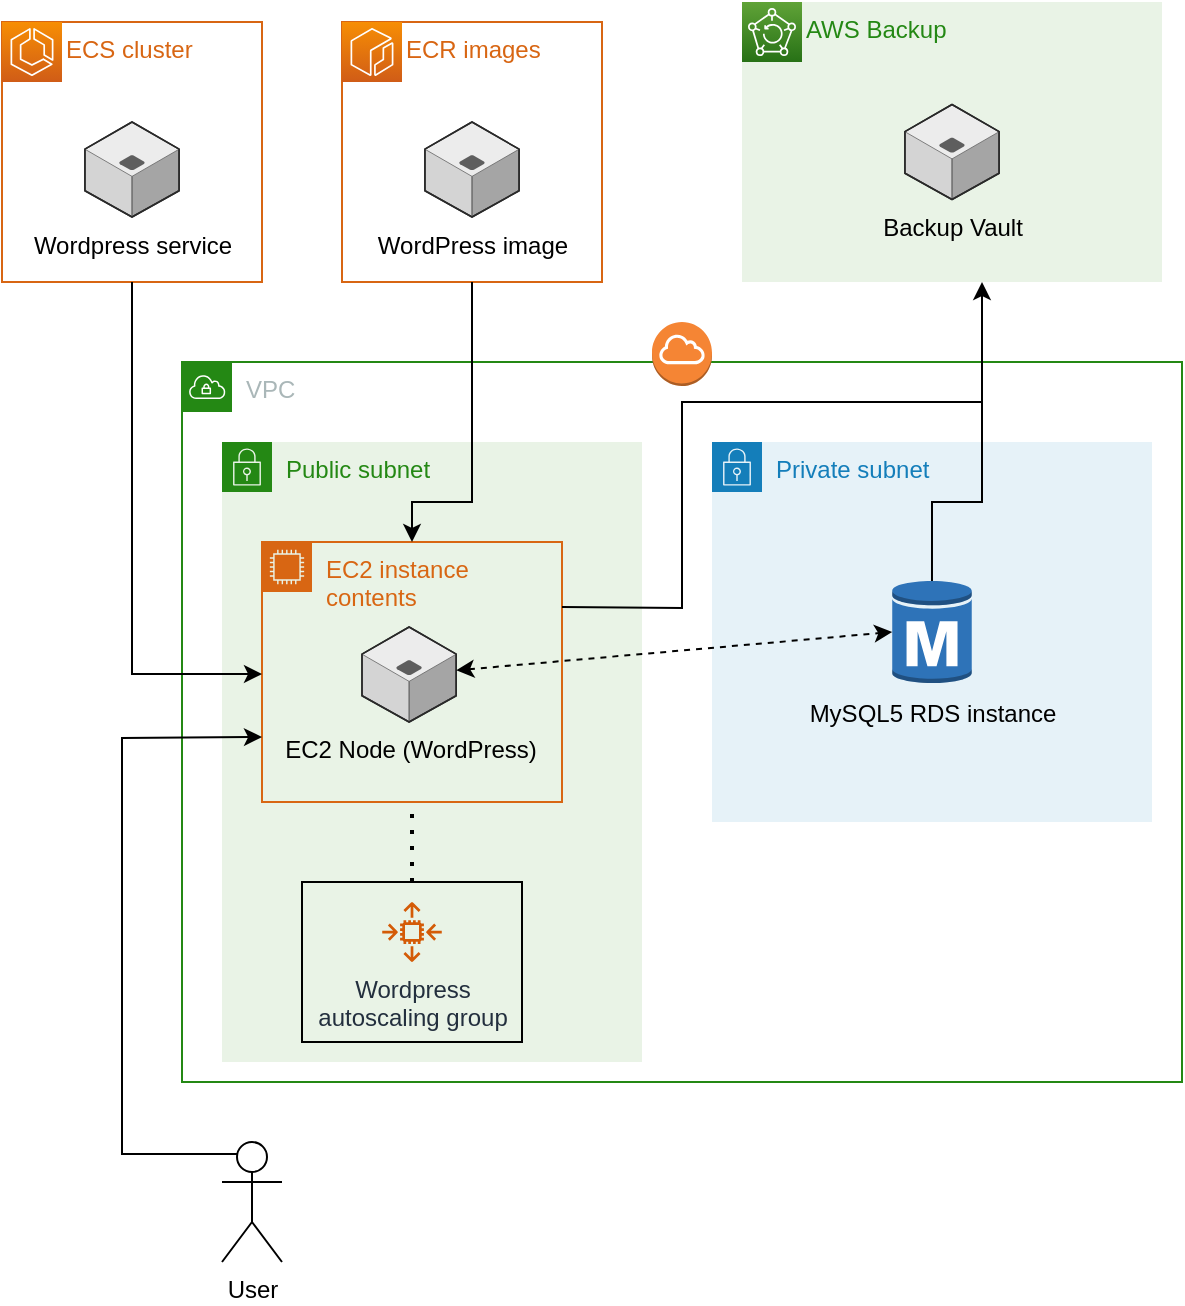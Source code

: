<mxfile version="21.2.8" type="device">
  <diagram name="Page-1" id="hc-LJYgfmhLCrIHNC62Q">
    <mxGraphModel dx="954" dy="1896" grid="1" gridSize="10" guides="1" tooltips="1" connect="1" arrows="1" fold="1" page="1" pageScale="1" pageWidth="827" pageHeight="1169" math="0" shadow="0">
      <root>
        <mxCell id="0" />
        <mxCell id="1" parent="0" />
        <mxCell id="8JDEY_XE7rAI8oHSnH_2-2" value="VPC" style="points=[[0,0],[0.25,0],[0.5,0],[0.75,0],[1,0],[1,0.25],[1,0.5],[1,0.75],[1,1],[0.75,1],[0.5,1],[0.25,1],[0,1],[0,0.75],[0,0.5],[0,0.25]];outlineConnect=0;gradientColor=none;html=1;whiteSpace=wrap;fontSize=12;fontStyle=0;container=1;pointerEvents=0;collapsible=0;recursiveResize=0;shape=mxgraph.aws4.group;grIcon=mxgraph.aws4.group_vpc;strokeColor=#248814;fillColor=none;verticalAlign=top;align=left;spacingLeft=30;fontColor=#AAB7B8;dashed=0;" vertex="1" parent="1">
          <mxGeometry x="190" y="120" width="500" height="360" as="geometry" />
        </mxCell>
        <mxCell id="8JDEY_XE7rAI8oHSnH_2-3" value="Public subnet" style="points=[[0,0],[0.25,0],[0.5,0],[0.75,0],[1,0],[1,0.25],[1,0.5],[1,0.75],[1,1],[0.75,1],[0.5,1],[0.25,1],[0,1],[0,0.75],[0,0.5],[0,0.25]];outlineConnect=0;gradientColor=none;html=1;whiteSpace=wrap;fontSize=12;fontStyle=0;container=1;pointerEvents=0;collapsible=0;recursiveResize=0;shape=mxgraph.aws4.group;grIcon=mxgraph.aws4.group_security_group;grStroke=0;strokeColor=#248814;fillColor=#E9F3E6;verticalAlign=top;align=left;spacingLeft=30;fontColor=#248814;dashed=0;" vertex="1" parent="8JDEY_XE7rAI8oHSnH_2-2">
          <mxGeometry x="20" y="40" width="210" height="310" as="geometry" />
        </mxCell>
        <mxCell id="8JDEY_XE7rAI8oHSnH_2-9" value="EC2 Node (WordPress)" style="verticalLabelPosition=bottom;html=1;verticalAlign=top;strokeWidth=1;align=center;outlineConnect=0;dashed=0;outlineConnect=0;shape=mxgraph.aws3d.application_server;fillColor=#ECECEC;strokeColor=#5E5E5E;aspect=fixed;" vertex="1" parent="8JDEY_XE7rAI8oHSnH_2-3">
          <mxGeometry x="70" y="92.5" width="47.11" height="47.5" as="geometry" />
        </mxCell>
        <mxCell id="8JDEY_XE7rAI8oHSnH_2-4" value="Private subnet" style="points=[[0,0],[0.25,0],[0.5,0],[0.75,0],[1,0],[1,0.25],[1,0.5],[1,0.75],[1,1],[0.75,1],[0.5,1],[0.25,1],[0,1],[0,0.75],[0,0.5],[0,0.25]];outlineConnect=0;gradientColor=none;html=1;whiteSpace=wrap;fontSize=12;fontStyle=0;container=1;pointerEvents=0;collapsible=0;recursiveResize=0;shape=mxgraph.aws4.group;grIcon=mxgraph.aws4.group_security_group;grStroke=0;strokeColor=#147EBA;fillColor=#E6F2F8;verticalAlign=top;align=left;spacingLeft=30;fontColor=#147EBA;dashed=0;" vertex="1" parent="8JDEY_XE7rAI8oHSnH_2-2">
          <mxGeometry x="265" y="40" width="220" height="190" as="geometry" />
        </mxCell>
        <mxCell id="8JDEY_XE7rAI8oHSnH_2-8" value="MySQL5 RDS instance" style="outlineConnect=0;dashed=0;verticalLabelPosition=bottom;verticalAlign=top;align=center;html=1;shape=mxgraph.aws3.rds_db_instance;fillColor=#2E73B8;gradientColor=none;" vertex="1" parent="8JDEY_XE7rAI8oHSnH_2-4">
          <mxGeometry x="90.12" y="68.5" width="39.75" height="53" as="geometry" />
        </mxCell>
        <mxCell id="8JDEY_XE7rAI8oHSnH_2-5" value="" style="outlineConnect=0;dashed=0;verticalLabelPosition=bottom;verticalAlign=top;align=center;html=1;shape=mxgraph.aws3.internet_gateway;fillColor=#F58534;gradientColor=none;" vertex="1" parent="8JDEY_XE7rAI8oHSnH_2-2">
          <mxGeometry x="235" y="-20" width="30" height="32" as="geometry" />
        </mxCell>
        <mxCell id="8JDEY_XE7rAI8oHSnH_2-44" value="" style="endArrow=classic;startArrow=classic;html=1;rounded=0;entryX=0;entryY=0.5;entryDx=0;entryDy=0;entryPerimeter=0;dashed=1;" edge="1" parent="8JDEY_XE7rAI8oHSnH_2-2" source="8JDEY_XE7rAI8oHSnH_2-9" target="8JDEY_XE7rAI8oHSnH_2-8">
          <mxGeometry width="50" height="50" relative="1" as="geometry">
            <mxPoint x="200" y="230" as="sourcePoint" />
            <mxPoint x="250" y="180" as="targetPoint" />
          </mxGeometry>
        </mxCell>
        <mxCell id="8JDEY_XE7rAI8oHSnH_2-27" value="EC2 instance contents" style="points=[[0,0],[0.25,0],[0.5,0],[0.75,0],[1,0],[1,0.25],[1,0.5],[1,0.75],[1,1],[0.75,1],[0.5,1],[0.25,1],[0,1],[0,0.75],[0,0.5],[0,0.25]];outlineConnect=0;gradientColor=none;html=1;whiteSpace=wrap;fontSize=12;fontStyle=0;container=1;pointerEvents=0;collapsible=0;recursiveResize=0;shape=mxgraph.aws4.group;grIcon=mxgraph.aws4.group_ec2_instance_contents;strokeColor=#D86613;fillColor=none;verticalAlign=top;align=left;spacingLeft=30;fontColor=#D86613;dashed=0;" vertex="1" parent="1">
          <mxGeometry x="230" y="210" width="150" height="130" as="geometry" />
        </mxCell>
        <mxCell id="8JDEY_XE7rAI8oHSnH_2-29" value="ECR images" style="points=[[0,0],[0.25,0],[0.5,0],[0.75,0],[1,0],[1,0.25],[1,0.5],[1,0.75],[1,1],[0.75,1],[0.5,1],[0.25,1],[0,1],[0,0.75],[0,0.5],[0,0.25]];outlineConnect=0;gradientColor=none;html=1;whiteSpace=wrap;fontSize=12;fontStyle=0;container=1;pointerEvents=0;collapsible=0;recursiveResize=0;shape=mxgraph.aws4.group;grIcon=mxgraph.aws4.group_ec2_instance_contents;strokeColor=#D86613;fillColor=none;verticalAlign=top;align=left;spacingLeft=30;fontColor=#D86613;dashed=0;" vertex="1" parent="1">
          <mxGeometry x="270" y="-50" width="130" height="130" as="geometry" />
        </mxCell>
        <mxCell id="8JDEY_XE7rAI8oHSnH_2-26" value="" style="sketch=0;points=[[0,0,0],[0.25,0,0],[0.5,0,0],[0.75,0,0],[1,0,0],[0,1,0],[0.25,1,0],[0.5,1,0],[0.75,1,0],[1,1,0],[0,0.25,0],[0,0.5,0],[0,0.75,0],[1,0.25,0],[1,0.5,0],[1,0.75,0]];outlineConnect=0;fontColor=#232F3E;gradientColor=#F78E04;gradientDirection=north;fillColor=#D05C17;strokeColor=#ffffff;dashed=0;verticalLabelPosition=bottom;verticalAlign=top;align=center;html=1;fontSize=12;fontStyle=0;aspect=fixed;shape=mxgraph.aws4.resourceIcon;resIcon=mxgraph.aws4.ecr;" vertex="1" parent="8JDEY_XE7rAI8oHSnH_2-29">
          <mxGeometry width="30" height="30" as="geometry" />
        </mxCell>
        <mxCell id="8JDEY_XE7rAI8oHSnH_2-32" value="WordPress image" style="verticalLabelPosition=bottom;html=1;verticalAlign=top;strokeWidth=1;align=center;outlineConnect=0;dashed=0;outlineConnect=0;shape=mxgraph.aws3d.application_server;fillColor=#ECECEC;strokeColor=#5E5E5E;aspect=fixed;" vertex="1" parent="8JDEY_XE7rAI8oHSnH_2-29">
          <mxGeometry x="41.45" y="50" width="47.11" height="47.5" as="geometry" />
        </mxCell>
        <mxCell id="8JDEY_XE7rAI8oHSnH_2-33" value="ECS cluster" style="points=[[0,0],[0.25,0],[0.5,0],[0.75,0],[1,0],[1,0.25],[1,0.5],[1,0.75],[1,1],[0.75,1],[0.5,1],[0.25,1],[0,1],[0,0.75],[0,0.5],[0,0.25]];outlineConnect=0;gradientColor=none;html=1;whiteSpace=wrap;fontSize=12;fontStyle=0;container=1;pointerEvents=0;collapsible=0;recursiveResize=0;shape=mxgraph.aws4.group;grIcon=mxgraph.aws4.group_ec2_instance_contents;strokeColor=#D86613;fillColor=none;verticalAlign=top;align=left;spacingLeft=30;fontColor=#D86613;dashed=0;" vertex="1" parent="1">
          <mxGeometry x="100" y="-50" width="130" height="130" as="geometry" />
        </mxCell>
        <mxCell id="8JDEY_XE7rAI8oHSnH_2-34" value="" style="sketch=0;points=[[0,0,0],[0.25,0,0],[0.5,0,0],[0.75,0,0],[1,0,0],[0,1,0],[0.25,1,0],[0.5,1,0],[0.75,1,0],[1,1,0],[0,0.25,0],[0,0.5,0],[0,0.75,0],[1,0.25,0],[1,0.5,0],[1,0.75,0]];outlineConnect=0;fontColor=#232F3E;gradientColor=#F78E04;gradientDirection=north;fillColor=#D05C17;strokeColor=#ffffff;dashed=0;verticalLabelPosition=bottom;verticalAlign=top;align=center;html=1;fontSize=12;fontStyle=0;aspect=fixed;shape=mxgraph.aws4.resourceIcon;resIcon=mxgraph.aws4.ecs;" vertex="1" parent="8JDEY_XE7rAI8oHSnH_2-33">
          <mxGeometry width="30" height="30" as="geometry" />
        </mxCell>
        <mxCell id="8JDEY_XE7rAI8oHSnH_2-36" value="Wordpress service" style="verticalLabelPosition=bottom;html=1;verticalAlign=top;strokeWidth=1;align=center;outlineConnect=0;dashed=0;outlineConnect=0;shape=mxgraph.aws3d.application_server;fillColor=#ECECEC;strokeColor=#5E5E5E;aspect=fixed;" vertex="1" parent="8JDEY_XE7rAI8oHSnH_2-33">
          <mxGeometry x="41.45" y="50" width="47.11" height="47.5" as="geometry" />
        </mxCell>
        <mxCell id="8JDEY_XE7rAI8oHSnH_2-37" value="" style="endArrow=classic;html=1;rounded=0;" edge="1" parent="1" source="8JDEY_XE7rAI8oHSnH_2-33">
          <mxGeometry width="50" height="50" relative="1" as="geometry">
            <mxPoint x="390" y="190" as="sourcePoint" />
            <mxPoint x="230" y="276" as="targetPoint" />
            <Array as="points">
              <mxPoint x="165" y="276" />
            </Array>
          </mxGeometry>
        </mxCell>
        <mxCell id="8JDEY_XE7rAI8oHSnH_2-38" value="" style="endArrow=classic;html=1;rounded=0;exitX=0.5;exitY=1;exitDx=0;exitDy=0;entryX=0.5;entryY=0;entryDx=0;entryDy=0;" edge="1" parent="1" source="8JDEY_XE7rAI8oHSnH_2-29" target="8JDEY_XE7rAI8oHSnH_2-27">
          <mxGeometry width="50" height="50" relative="1" as="geometry">
            <mxPoint x="390" y="170" as="sourcePoint" />
            <mxPoint x="440" y="120" as="targetPoint" />
            <Array as="points">
              <mxPoint x="335" y="190" />
              <mxPoint x="305" y="190" />
            </Array>
          </mxGeometry>
        </mxCell>
        <mxCell id="8JDEY_XE7rAI8oHSnH_2-39" value="User" style="shape=umlActor;verticalLabelPosition=bottom;verticalAlign=top;html=1;outlineConnect=0;" vertex="1" parent="1">
          <mxGeometry x="210" y="510" width="30" height="60" as="geometry" />
        </mxCell>
        <mxCell id="8JDEY_XE7rAI8oHSnH_2-42" value="" style="endArrow=classic;html=1;rounded=0;exitX=0.25;exitY=0.1;exitDx=0;exitDy=0;exitPerimeter=0;entryX=0;entryY=0.75;entryDx=0;entryDy=0;" edge="1" parent="1" source="8JDEY_XE7rAI8oHSnH_2-39" target="8JDEY_XE7rAI8oHSnH_2-27">
          <mxGeometry width="50" height="50" relative="1" as="geometry">
            <mxPoint x="390" y="260" as="sourcePoint" />
            <mxPoint x="440" y="210" as="targetPoint" />
            <Array as="points">
              <mxPoint x="160" y="516" />
              <mxPoint x="160" y="308" />
            </Array>
          </mxGeometry>
        </mxCell>
        <mxCell id="8JDEY_XE7rAI8oHSnH_2-46" value="" style="group" vertex="1" connectable="0" parent="1">
          <mxGeometry x="250" y="380" width="110" height="80" as="geometry" />
        </mxCell>
        <mxCell id="8JDEY_XE7rAI8oHSnH_2-45" value="" style="rounded=0;whiteSpace=wrap;html=1;gradientColor=none;fillColor=none;" vertex="1" parent="8JDEY_XE7rAI8oHSnH_2-46">
          <mxGeometry width="110" height="80" as="geometry" />
        </mxCell>
        <mxCell id="8JDEY_XE7rAI8oHSnH_2-43" value="Wordpress &lt;br&gt;autoscaling group" style="sketch=0;outlineConnect=0;fontColor=#232F3E;gradientColor=none;fillColor=#D45B07;strokeColor=none;dashed=0;verticalLabelPosition=bottom;verticalAlign=top;align=center;html=1;fontSize=12;fontStyle=0;aspect=fixed;pointerEvents=1;shape=mxgraph.aws4.auto_scaling2;" vertex="1" parent="8JDEY_XE7rAI8oHSnH_2-46">
          <mxGeometry x="40" y="10" width="30" height="30" as="geometry" />
        </mxCell>
        <mxCell id="8JDEY_XE7rAI8oHSnH_2-48" value="" style="endArrow=none;dashed=1;html=1;dashPattern=1 3;strokeWidth=2;rounded=0;entryX=0.5;entryY=1;entryDx=0;entryDy=0;exitX=0.5;exitY=0;exitDx=0;exitDy=0;" edge="1" parent="1" source="8JDEY_XE7rAI8oHSnH_2-45" target="8JDEY_XE7rAI8oHSnH_2-27">
          <mxGeometry width="50" height="50" relative="1" as="geometry">
            <mxPoint x="390" y="400" as="sourcePoint" />
            <mxPoint x="440" y="350" as="targetPoint" />
          </mxGeometry>
        </mxCell>
        <mxCell id="8JDEY_XE7rAI8oHSnH_2-51" value="AWS Backup" style="points=[[0,0],[0.25,0],[0.5,0],[0.75,0],[1,0],[1,0.25],[1,0.5],[1,0.75],[1,1],[0.75,1],[0.5,1],[0.25,1],[0,1],[0,0.75],[0,0.5],[0,0.25]];outlineConnect=0;gradientColor=none;html=1;whiteSpace=wrap;fontSize=12;fontStyle=0;container=1;pointerEvents=0;collapsible=0;recursiveResize=0;shape=mxgraph.aws4.group;grIcon=mxgraph.aws4.group_security_group;grStroke=0;strokeColor=#248814;fillColor=#E9F3E6;verticalAlign=top;align=left;spacingLeft=30;fontColor=#248814;dashed=0;" vertex="1" parent="1">
          <mxGeometry x="470" y="-60" width="210" height="140" as="geometry" />
        </mxCell>
        <mxCell id="8JDEY_XE7rAI8oHSnH_2-49" value="" style="sketch=0;points=[[0,0,0],[0.25,0,0],[0.5,0,0],[0.75,0,0],[1,0,0],[0,1,0],[0.25,1,0],[0.5,1,0],[0.75,1,0],[1,1,0],[0,0.25,0],[0,0.5,0],[0,0.75,0],[1,0.25,0],[1,0.5,0],[1,0.75,0]];outlineConnect=0;fontColor=#232F3E;gradientColor=#60A337;gradientDirection=north;fillColor=#277116;strokeColor=#ffffff;dashed=0;verticalLabelPosition=bottom;verticalAlign=top;align=center;html=1;fontSize=12;fontStyle=0;aspect=fixed;shape=mxgraph.aws4.resourceIcon;resIcon=mxgraph.aws4.backup;" vertex="1" parent="8JDEY_XE7rAI8oHSnH_2-51">
          <mxGeometry width="30" height="30" as="geometry" />
        </mxCell>
        <mxCell id="8JDEY_XE7rAI8oHSnH_2-52" value="Backup Vault" style="verticalLabelPosition=bottom;html=1;verticalAlign=top;strokeWidth=1;align=center;outlineConnect=0;dashed=0;outlineConnect=0;shape=mxgraph.aws3d.application_server;fillColor=#ECECEC;strokeColor=#5E5E5E;aspect=fixed;" vertex="1" parent="8JDEY_XE7rAI8oHSnH_2-51">
          <mxGeometry x="81.45" y="51.25" width="47.11" height="47.5" as="geometry" />
        </mxCell>
        <mxCell id="8JDEY_XE7rAI8oHSnH_2-57" value="" style="group" vertex="1" connectable="0" parent="1">
          <mxGeometry x="440" y="80" width="150" height="163" as="geometry" />
        </mxCell>
        <mxCell id="8JDEY_XE7rAI8oHSnH_2-53" value="" style="endArrow=classic;html=1;rounded=0;exitX=0.5;exitY=0.02;exitDx=0;exitDy=0;exitPerimeter=0;" edge="1" parent="8JDEY_XE7rAI8oHSnH_2-57" source="8JDEY_XE7rAI8oHSnH_2-8" target="8JDEY_XE7rAI8oHSnH_2-51">
          <mxGeometry width="50" height="50" relative="1" as="geometry">
            <mxPoint x="80" y="140" as="sourcePoint" />
            <mxPoint x="130" y="90" as="targetPoint" />
            <Array as="points">
              <mxPoint x="125" y="110" />
              <mxPoint x="150" y="110" />
              <mxPoint x="150" />
            </Array>
          </mxGeometry>
        </mxCell>
        <mxCell id="8JDEY_XE7rAI8oHSnH_2-56" value="" style="endArrow=none;html=1;rounded=0;entryX=1;entryY=0.25;entryDx=0;entryDy=0;" edge="1" parent="8JDEY_XE7rAI8oHSnH_2-57" target="8JDEY_XE7rAI8oHSnH_2-27">
          <mxGeometry width="50" height="50" relative="1" as="geometry">
            <mxPoint x="150" y="60" as="sourcePoint" />
            <mxPoint x="130" y="60" as="targetPoint" />
            <Array as="points">
              <mxPoint y="60" />
              <mxPoint y="163" />
            </Array>
          </mxGeometry>
        </mxCell>
      </root>
    </mxGraphModel>
  </diagram>
</mxfile>
